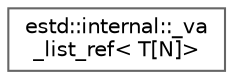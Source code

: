 digraph "Graphical Class Hierarchy"
{
 // LATEX_PDF_SIZE
  bgcolor="transparent";
  edge [fontname=Helvetica,fontsize=10,labelfontname=Helvetica,labelfontsize=10];
  node [fontname=Helvetica,fontsize=10,shape=box,height=0.2,width=0.4];
  rankdir="LR";
  Node0 [id="Node000000",label="estd::internal::_va\l_list_ref\< T[N]\>",height=0.2,width=0.4,color="grey40", fillcolor="white", style="filled",URL="$d0/de9/classestd_1_1internal_1_1__va__list__ref_3_01T_0fN_0e_4.html",tooltip=" "];
}
